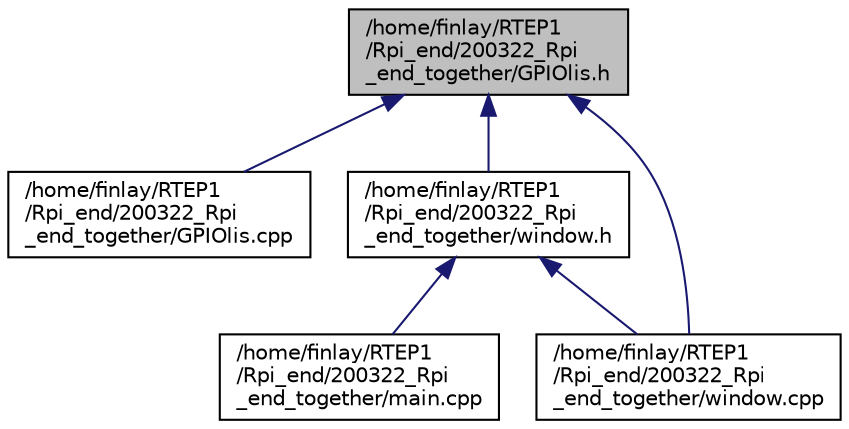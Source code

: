 digraph "/home/finlay/RTEP1/Rpi_end/200322_Rpi_end_together/GPIOlis.h"
{
 // INTERACTIVE_SVG=YES
 // LATEX_PDF_SIZE
  edge [fontname="Helvetica",fontsize="10",labelfontname="Helvetica",labelfontsize="10"];
  node [fontname="Helvetica",fontsize="10",shape=record];
  Node1 [label="/home/finlay/RTEP1\l/Rpi_end/200322_Rpi\l_end_together/GPIOlis.h",height=0.2,width=0.4,color="black", fillcolor="grey75", style="filled", fontcolor="black",tooltip="Threading and interrupts."];
  Node1 -> Node2 [dir="back",color="midnightblue",fontsize="10",style="solid"];
  Node2 [label="/home/finlay/RTEP1\l/Rpi_end/200322_Rpi\l_end_together/GPIOlis.cpp",height=0.2,width=0.4,color="black", fillcolor="white", style="filled",URL="$_rpi__end_2200322___rpi__end__together_2_g_p_i_olis_8cpp.html",tooltip=" "];
  Node1 -> Node3 [dir="back",color="midnightblue",fontsize="10",style="solid"];
  Node3 [label="/home/finlay/RTEP1\l/Rpi_end/200322_Rpi\l_end_together/window.h",height=0.2,width=0.4,color="black", fillcolor="white", style="filled",URL="$_rpi__end_2200322___rpi__end__together_2window_8h.html",tooltip=" "];
  Node3 -> Node4 [dir="back",color="midnightblue",fontsize="10",style="solid"];
  Node4 [label="/home/finlay/RTEP1\l/Rpi_end/200322_Rpi\l_end_together/main.cpp",height=0.2,width=0.4,color="black", fillcolor="white", style="filled",URL="$_rpi__end_2200322___rpi__end__together_2main_8cpp.html",tooltip=" "];
  Node3 -> Node5 [dir="back",color="midnightblue",fontsize="10",style="solid"];
  Node5 [label="/home/finlay/RTEP1\l/Rpi_end/200322_Rpi\l_end_together/window.cpp",height=0.2,width=0.4,color="black", fillcolor="white", style="filled",URL="$_rpi__end_2200322___rpi__end__together_2window_8cpp.html",tooltip=" "];
  Node1 -> Node5 [dir="back",color="midnightblue",fontsize="10",style="solid"];
}
